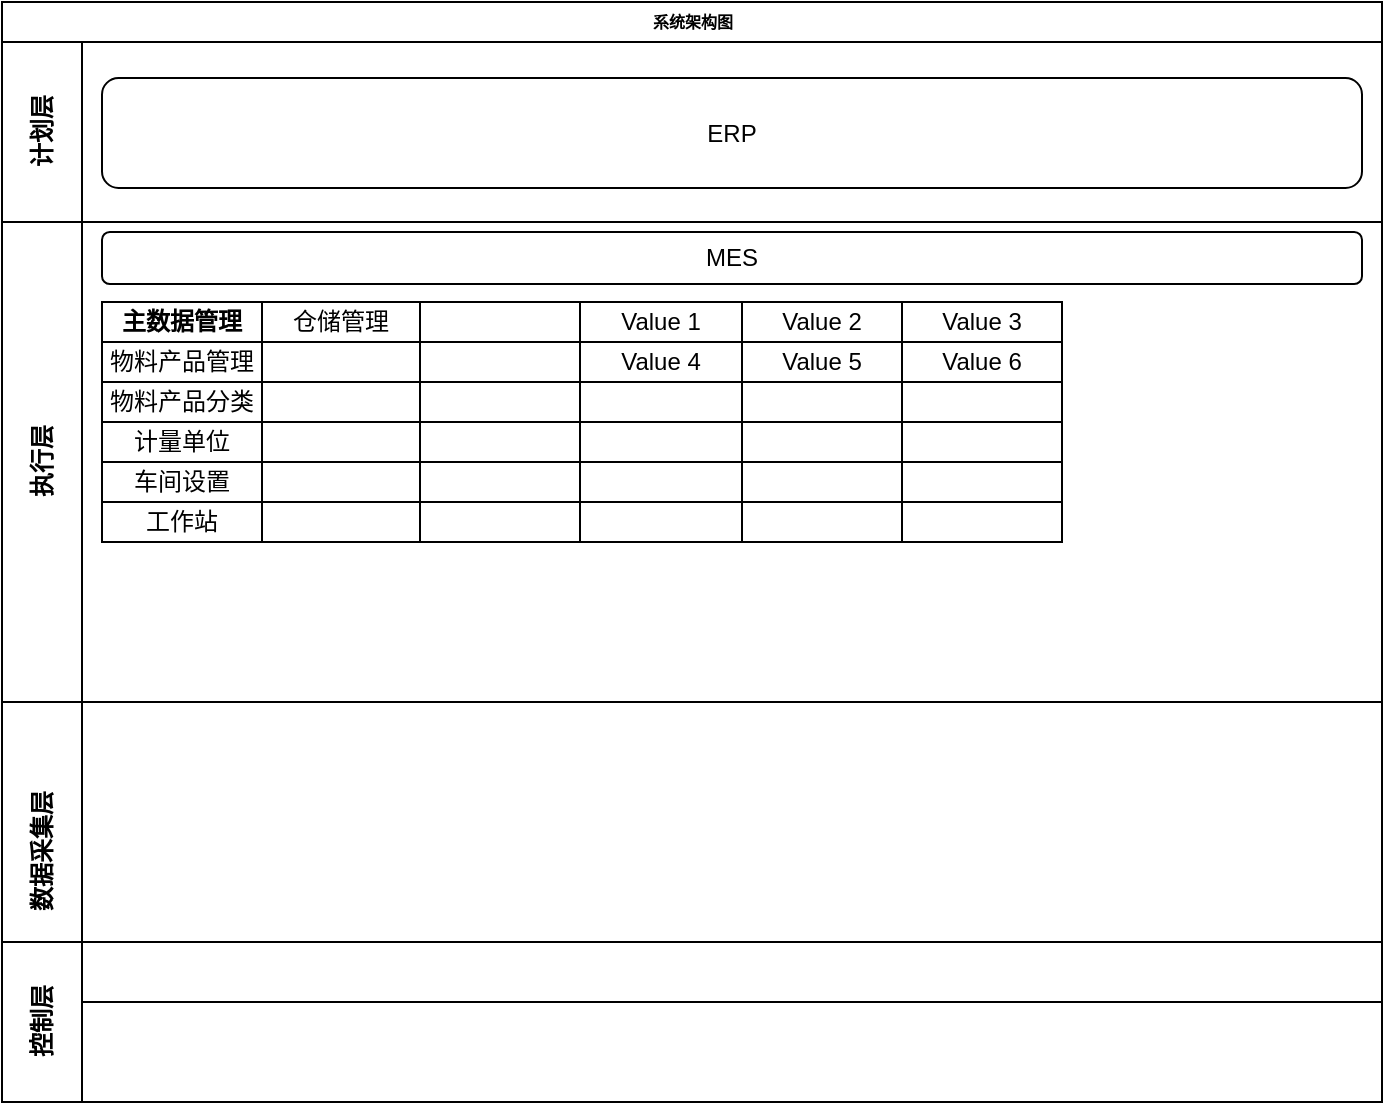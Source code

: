 <mxfile version="21.2.1" type="github">
  <diagram name="Page-1" id="c7488fd3-1785-93aa-aadb-54a6760d102a">
    <mxGraphModel dx="875" dy="465" grid="1" gridSize="10" guides="1" tooltips="1" connect="1" arrows="1" fold="1" page="1" pageScale="1" pageWidth="1100" pageHeight="850" background="none" math="0" shadow="0">
      <root>
        <mxCell id="0" />
        <mxCell id="1" parent="0" />
        <mxCell id="2b4e8129b02d487f-1" value="系统架构图" style="swimlane;html=1;childLayout=stackLayout;horizontal=1;startSize=20;horizontalStack=0;rounded=0;shadow=0;labelBackgroundColor=none;strokeWidth=1;fontFamily=Verdana;fontSize=8;align=center;" parent="1" vertex="1">
          <mxGeometry x="180" y="70" width="690" height="500" as="geometry" />
        </mxCell>
        <mxCell id="2b4e8129b02d487f-2" value="计划层" style="swimlane;html=1;startSize=40;horizontal=0;align=center;" parent="2b4e8129b02d487f-1" vertex="1">
          <mxGeometry y="20" width="690" height="90" as="geometry" />
        </mxCell>
        <mxCell id="jEixtRFuUvfLuJaJq4XK-9" value="ERP" style="rounded=1;whiteSpace=wrap;html=1;" vertex="1" parent="2b4e8129b02d487f-2">
          <mxGeometry x="50" y="18" width="630" height="55" as="geometry" />
        </mxCell>
        <mxCell id="2b4e8129b02d487f-3" value="执行层" style="swimlane;html=1;startSize=40;horizontal=0;" parent="2b4e8129b02d487f-1" vertex="1">
          <mxGeometry y="110" width="690" height="240" as="geometry" />
        </mxCell>
        <mxCell id="jEixtRFuUvfLuJaJq4XK-10" value="MES" style="rounded=1;whiteSpace=wrap;html=1;" vertex="1" parent="2b4e8129b02d487f-3">
          <mxGeometry x="50" y="5" width="630" height="26" as="geometry" />
        </mxCell>
        <mxCell id="jEixtRFuUvfLuJaJq4XK-14" value="" style="childLayout=tableLayout;recursiveResize=0;shadow=0;fillColor=none;" vertex="1" parent="2b4e8129b02d487f-3">
          <mxGeometry x="50" y="40" width="480" height="120" as="geometry" />
        </mxCell>
        <mxCell id="jEixtRFuUvfLuJaJq4XK-15" value="" style="shape=tableRow;horizontal=0;startSize=0;swimlaneHead=0;swimlaneBody=0;top=0;left=0;bottom=0;right=0;dropTarget=0;collapsible=0;recursiveResize=0;expand=0;fontStyle=0;fillColor=none;strokeColor=inherit;" vertex="1" parent="jEixtRFuUvfLuJaJq4XK-14">
          <mxGeometry width="480" height="20" as="geometry" />
        </mxCell>
        <mxCell id="jEixtRFuUvfLuJaJq4XK-31" value="主数据管理" style="connectable=0;recursiveResize=0;strokeColor=inherit;fillColor=none;align=center;whiteSpace=wrap;html=1;fontStyle=1" vertex="1" parent="jEixtRFuUvfLuJaJq4XK-15">
          <mxGeometry width="80" height="20" as="geometry">
            <mxRectangle width="80" height="20" as="alternateBounds" />
          </mxGeometry>
        </mxCell>
        <mxCell id="jEixtRFuUvfLuJaJq4XK-29" value="仓储管理" style="connectable=0;recursiveResize=0;strokeColor=inherit;fillColor=none;align=center;whiteSpace=wrap;html=1;" vertex="1" parent="jEixtRFuUvfLuJaJq4XK-15">
          <mxGeometry x="80" width="79" height="20" as="geometry">
            <mxRectangle width="79" height="20" as="alternateBounds" />
          </mxGeometry>
        </mxCell>
        <mxCell id="jEixtRFuUvfLuJaJq4XK-27" style="connectable=0;recursiveResize=0;strokeColor=inherit;fillColor=none;align=center;whiteSpace=wrap;html=1;" vertex="1" parent="jEixtRFuUvfLuJaJq4XK-15">
          <mxGeometry x="159" width="80" height="20" as="geometry">
            <mxRectangle width="80" height="20" as="alternateBounds" />
          </mxGeometry>
        </mxCell>
        <mxCell id="jEixtRFuUvfLuJaJq4XK-16" value="Value 1" style="connectable=0;recursiveResize=0;strokeColor=inherit;fillColor=none;align=center;whiteSpace=wrap;html=1;" vertex="1" parent="jEixtRFuUvfLuJaJq4XK-15">
          <mxGeometry x="239" width="81" height="20" as="geometry">
            <mxRectangle width="81" height="20" as="alternateBounds" />
          </mxGeometry>
        </mxCell>
        <mxCell id="jEixtRFuUvfLuJaJq4XK-17" value="Value 2" style="connectable=0;recursiveResize=0;strokeColor=inherit;fillColor=none;align=center;whiteSpace=wrap;html=1;" vertex="1" parent="jEixtRFuUvfLuJaJq4XK-15">
          <mxGeometry x="320" width="80" height="20" as="geometry">
            <mxRectangle width="80" height="20" as="alternateBounds" />
          </mxGeometry>
        </mxCell>
        <mxCell id="jEixtRFuUvfLuJaJq4XK-18" value="Value 3" style="connectable=0;recursiveResize=0;strokeColor=inherit;fillColor=none;align=center;whiteSpace=wrap;html=1;" vertex="1" parent="jEixtRFuUvfLuJaJq4XK-15">
          <mxGeometry x="400" width="80" height="20" as="geometry">
            <mxRectangle width="80" height="20" as="alternateBounds" />
          </mxGeometry>
        </mxCell>
        <mxCell id="jEixtRFuUvfLuJaJq4XK-19" style="shape=tableRow;horizontal=0;startSize=0;swimlaneHead=0;swimlaneBody=0;top=0;left=0;bottom=0;right=0;dropTarget=0;collapsible=0;recursiveResize=0;expand=0;fontStyle=0;fillColor=none;strokeColor=inherit;" vertex="1" parent="jEixtRFuUvfLuJaJq4XK-14">
          <mxGeometry y="20" width="480" height="20" as="geometry" />
        </mxCell>
        <mxCell id="jEixtRFuUvfLuJaJq4XK-32" value="物料产品管理" style="connectable=0;recursiveResize=0;strokeColor=inherit;fillColor=none;align=center;whiteSpace=wrap;html=1;" vertex="1" parent="jEixtRFuUvfLuJaJq4XK-19">
          <mxGeometry width="80" height="20" as="geometry">
            <mxRectangle width="80" height="20" as="alternateBounds" />
          </mxGeometry>
        </mxCell>
        <mxCell id="jEixtRFuUvfLuJaJq4XK-30" style="connectable=0;recursiveResize=0;strokeColor=inherit;fillColor=none;align=center;whiteSpace=wrap;html=1;" vertex="1" parent="jEixtRFuUvfLuJaJq4XK-19">
          <mxGeometry x="80" width="79" height="20" as="geometry">
            <mxRectangle width="79" height="20" as="alternateBounds" />
          </mxGeometry>
        </mxCell>
        <mxCell id="jEixtRFuUvfLuJaJq4XK-28" style="connectable=0;recursiveResize=0;strokeColor=inherit;fillColor=none;align=center;whiteSpace=wrap;html=1;" vertex="1" parent="jEixtRFuUvfLuJaJq4XK-19">
          <mxGeometry x="159" width="80" height="20" as="geometry">
            <mxRectangle width="80" height="20" as="alternateBounds" />
          </mxGeometry>
        </mxCell>
        <mxCell id="jEixtRFuUvfLuJaJq4XK-20" value="Value 4" style="connectable=0;recursiveResize=0;strokeColor=inherit;fillColor=none;align=center;whiteSpace=wrap;html=1;" vertex="1" parent="jEixtRFuUvfLuJaJq4XK-19">
          <mxGeometry x="239" width="81" height="20" as="geometry">
            <mxRectangle width="81" height="20" as="alternateBounds" />
          </mxGeometry>
        </mxCell>
        <mxCell id="jEixtRFuUvfLuJaJq4XK-21" value="Value 5" style="connectable=0;recursiveResize=0;strokeColor=inherit;fillColor=none;align=center;whiteSpace=wrap;html=1;" vertex="1" parent="jEixtRFuUvfLuJaJq4XK-19">
          <mxGeometry x="320" width="80" height="20" as="geometry">
            <mxRectangle width="80" height="20" as="alternateBounds" />
          </mxGeometry>
        </mxCell>
        <mxCell id="jEixtRFuUvfLuJaJq4XK-22" value="Value 6" style="connectable=0;recursiveResize=0;strokeColor=inherit;fillColor=none;align=center;whiteSpace=wrap;html=1;" vertex="1" parent="jEixtRFuUvfLuJaJq4XK-19">
          <mxGeometry x="400" width="80" height="20" as="geometry">
            <mxRectangle width="80" height="20" as="alternateBounds" />
          </mxGeometry>
        </mxCell>
        <mxCell id="jEixtRFuUvfLuJaJq4XK-33" style="shape=tableRow;horizontal=0;startSize=0;swimlaneHead=0;swimlaneBody=0;top=0;left=0;bottom=0;right=0;dropTarget=0;collapsible=0;recursiveResize=0;expand=0;fontStyle=0;fillColor=none;strokeColor=inherit;" vertex="1" parent="jEixtRFuUvfLuJaJq4XK-14">
          <mxGeometry y="40" width="480" height="20" as="geometry" />
        </mxCell>
        <mxCell id="jEixtRFuUvfLuJaJq4XK-34" value="物料产品分类" style="connectable=0;recursiveResize=0;strokeColor=inherit;fillColor=none;align=center;whiteSpace=wrap;html=1;" vertex="1" parent="jEixtRFuUvfLuJaJq4XK-33">
          <mxGeometry width="80" height="20" as="geometry">
            <mxRectangle width="80" height="20" as="alternateBounds" />
          </mxGeometry>
        </mxCell>
        <mxCell id="jEixtRFuUvfLuJaJq4XK-35" style="connectable=0;recursiveResize=0;strokeColor=inherit;fillColor=none;align=center;whiteSpace=wrap;html=1;" vertex="1" parent="jEixtRFuUvfLuJaJq4XK-33">
          <mxGeometry x="80" width="79" height="20" as="geometry">
            <mxRectangle width="79" height="20" as="alternateBounds" />
          </mxGeometry>
        </mxCell>
        <mxCell id="jEixtRFuUvfLuJaJq4XK-36" style="connectable=0;recursiveResize=0;strokeColor=inherit;fillColor=none;align=center;whiteSpace=wrap;html=1;" vertex="1" parent="jEixtRFuUvfLuJaJq4XK-33">
          <mxGeometry x="159" width="80" height="20" as="geometry">
            <mxRectangle width="80" height="20" as="alternateBounds" />
          </mxGeometry>
        </mxCell>
        <mxCell id="jEixtRFuUvfLuJaJq4XK-37" style="connectable=0;recursiveResize=0;strokeColor=inherit;fillColor=none;align=center;whiteSpace=wrap;html=1;" vertex="1" parent="jEixtRFuUvfLuJaJq4XK-33">
          <mxGeometry x="239" width="81" height="20" as="geometry">
            <mxRectangle width="81" height="20" as="alternateBounds" />
          </mxGeometry>
        </mxCell>
        <mxCell id="jEixtRFuUvfLuJaJq4XK-38" style="connectable=0;recursiveResize=0;strokeColor=inherit;fillColor=none;align=center;whiteSpace=wrap;html=1;" vertex="1" parent="jEixtRFuUvfLuJaJq4XK-33">
          <mxGeometry x="320" width="80" height="20" as="geometry">
            <mxRectangle width="80" height="20" as="alternateBounds" />
          </mxGeometry>
        </mxCell>
        <mxCell id="jEixtRFuUvfLuJaJq4XK-39" style="connectable=0;recursiveResize=0;strokeColor=inherit;fillColor=none;align=center;whiteSpace=wrap;html=1;" vertex="1" parent="jEixtRFuUvfLuJaJq4XK-33">
          <mxGeometry x="400" width="80" height="20" as="geometry">
            <mxRectangle width="80" height="20" as="alternateBounds" />
          </mxGeometry>
        </mxCell>
        <mxCell id="jEixtRFuUvfLuJaJq4XK-40" style="shape=tableRow;horizontal=0;startSize=0;swimlaneHead=0;swimlaneBody=0;top=0;left=0;bottom=0;right=0;dropTarget=0;collapsible=0;recursiveResize=0;expand=0;fontStyle=0;fillColor=none;strokeColor=inherit;" vertex="1" parent="jEixtRFuUvfLuJaJq4XK-14">
          <mxGeometry y="60" width="480" height="20" as="geometry" />
        </mxCell>
        <mxCell id="jEixtRFuUvfLuJaJq4XK-41" value="计量单位" style="connectable=0;recursiveResize=0;strokeColor=inherit;fillColor=none;align=center;whiteSpace=wrap;html=1;" vertex="1" parent="jEixtRFuUvfLuJaJq4XK-40">
          <mxGeometry width="80" height="20" as="geometry">
            <mxRectangle width="80" height="20" as="alternateBounds" />
          </mxGeometry>
        </mxCell>
        <mxCell id="jEixtRFuUvfLuJaJq4XK-42" style="connectable=0;recursiveResize=0;strokeColor=inherit;fillColor=none;align=center;whiteSpace=wrap;html=1;" vertex="1" parent="jEixtRFuUvfLuJaJq4XK-40">
          <mxGeometry x="80" width="79" height="20" as="geometry">
            <mxRectangle width="79" height="20" as="alternateBounds" />
          </mxGeometry>
        </mxCell>
        <mxCell id="jEixtRFuUvfLuJaJq4XK-43" style="connectable=0;recursiveResize=0;strokeColor=inherit;fillColor=none;align=center;whiteSpace=wrap;html=1;" vertex="1" parent="jEixtRFuUvfLuJaJq4XK-40">
          <mxGeometry x="159" width="80" height="20" as="geometry">
            <mxRectangle width="80" height="20" as="alternateBounds" />
          </mxGeometry>
        </mxCell>
        <mxCell id="jEixtRFuUvfLuJaJq4XK-44" style="connectable=0;recursiveResize=0;strokeColor=inherit;fillColor=none;align=center;whiteSpace=wrap;html=1;" vertex="1" parent="jEixtRFuUvfLuJaJq4XK-40">
          <mxGeometry x="239" width="81" height="20" as="geometry">
            <mxRectangle width="81" height="20" as="alternateBounds" />
          </mxGeometry>
        </mxCell>
        <mxCell id="jEixtRFuUvfLuJaJq4XK-45" style="connectable=0;recursiveResize=0;strokeColor=inherit;fillColor=none;align=center;whiteSpace=wrap;html=1;" vertex="1" parent="jEixtRFuUvfLuJaJq4XK-40">
          <mxGeometry x="320" width="80" height="20" as="geometry">
            <mxRectangle width="80" height="20" as="alternateBounds" />
          </mxGeometry>
        </mxCell>
        <mxCell id="jEixtRFuUvfLuJaJq4XK-46" style="connectable=0;recursiveResize=0;strokeColor=inherit;fillColor=none;align=center;whiteSpace=wrap;html=1;" vertex="1" parent="jEixtRFuUvfLuJaJq4XK-40">
          <mxGeometry x="400" width="80" height="20" as="geometry">
            <mxRectangle width="80" height="20" as="alternateBounds" />
          </mxGeometry>
        </mxCell>
        <mxCell id="jEixtRFuUvfLuJaJq4XK-54" style="shape=tableRow;horizontal=0;startSize=0;swimlaneHead=0;swimlaneBody=0;top=0;left=0;bottom=0;right=0;dropTarget=0;collapsible=0;recursiveResize=0;expand=0;fontStyle=0;fillColor=none;strokeColor=inherit;" vertex="1" parent="jEixtRFuUvfLuJaJq4XK-14">
          <mxGeometry y="80" width="480" height="20" as="geometry" />
        </mxCell>
        <mxCell id="jEixtRFuUvfLuJaJq4XK-55" value="车间设置" style="connectable=0;recursiveResize=0;strokeColor=inherit;fillColor=none;align=center;whiteSpace=wrap;html=1;" vertex="1" parent="jEixtRFuUvfLuJaJq4XK-54">
          <mxGeometry width="80" height="20" as="geometry">
            <mxRectangle width="80" height="20" as="alternateBounds" />
          </mxGeometry>
        </mxCell>
        <mxCell id="jEixtRFuUvfLuJaJq4XK-56" style="connectable=0;recursiveResize=0;strokeColor=inherit;fillColor=none;align=center;whiteSpace=wrap;html=1;" vertex="1" parent="jEixtRFuUvfLuJaJq4XK-54">
          <mxGeometry x="80" width="79" height="20" as="geometry">
            <mxRectangle width="79" height="20" as="alternateBounds" />
          </mxGeometry>
        </mxCell>
        <mxCell id="jEixtRFuUvfLuJaJq4XK-57" style="connectable=0;recursiveResize=0;strokeColor=inherit;fillColor=none;align=center;whiteSpace=wrap;html=1;" vertex="1" parent="jEixtRFuUvfLuJaJq4XK-54">
          <mxGeometry x="159" width="80" height="20" as="geometry">
            <mxRectangle width="80" height="20" as="alternateBounds" />
          </mxGeometry>
        </mxCell>
        <mxCell id="jEixtRFuUvfLuJaJq4XK-58" style="connectable=0;recursiveResize=0;strokeColor=inherit;fillColor=none;align=center;whiteSpace=wrap;html=1;" vertex="1" parent="jEixtRFuUvfLuJaJq4XK-54">
          <mxGeometry x="239" width="81" height="20" as="geometry">
            <mxRectangle width="81" height="20" as="alternateBounds" />
          </mxGeometry>
        </mxCell>
        <mxCell id="jEixtRFuUvfLuJaJq4XK-59" style="connectable=0;recursiveResize=0;strokeColor=inherit;fillColor=none;align=center;whiteSpace=wrap;html=1;" vertex="1" parent="jEixtRFuUvfLuJaJq4XK-54">
          <mxGeometry x="320" width="80" height="20" as="geometry">
            <mxRectangle width="80" height="20" as="alternateBounds" />
          </mxGeometry>
        </mxCell>
        <mxCell id="jEixtRFuUvfLuJaJq4XK-60" style="connectable=0;recursiveResize=0;strokeColor=inherit;fillColor=none;align=center;whiteSpace=wrap;html=1;" vertex="1" parent="jEixtRFuUvfLuJaJq4XK-54">
          <mxGeometry x="400" width="80" height="20" as="geometry">
            <mxRectangle width="80" height="20" as="alternateBounds" />
          </mxGeometry>
        </mxCell>
        <mxCell id="jEixtRFuUvfLuJaJq4XK-47" style="shape=tableRow;horizontal=0;startSize=0;swimlaneHead=0;swimlaneBody=0;top=0;left=0;bottom=0;right=0;dropTarget=0;collapsible=0;recursiveResize=0;expand=0;fontStyle=0;fillColor=none;strokeColor=inherit;" vertex="1" parent="jEixtRFuUvfLuJaJq4XK-14">
          <mxGeometry y="100" width="480" height="20" as="geometry" />
        </mxCell>
        <mxCell id="jEixtRFuUvfLuJaJq4XK-48" value="工作站" style="connectable=0;recursiveResize=0;strokeColor=inherit;fillColor=none;align=center;whiteSpace=wrap;html=1;" vertex="1" parent="jEixtRFuUvfLuJaJq4XK-47">
          <mxGeometry width="80" height="20" as="geometry">
            <mxRectangle width="80" height="20" as="alternateBounds" />
          </mxGeometry>
        </mxCell>
        <mxCell id="jEixtRFuUvfLuJaJq4XK-49" style="connectable=0;recursiveResize=0;strokeColor=inherit;fillColor=none;align=center;whiteSpace=wrap;html=1;" vertex="1" parent="jEixtRFuUvfLuJaJq4XK-47">
          <mxGeometry x="80" width="79" height="20" as="geometry">
            <mxRectangle width="79" height="20" as="alternateBounds" />
          </mxGeometry>
        </mxCell>
        <mxCell id="jEixtRFuUvfLuJaJq4XK-50" style="connectable=0;recursiveResize=0;strokeColor=inherit;fillColor=none;align=center;whiteSpace=wrap;html=1;" vertex="1" parent="jEixtRFuUvfLuJaJq4XK-47">
          <mxGeometry x="159" width="80" height="20" as="geometry">
            <mxRectangle width="80" height="20" as="alternateBounds" />
          </mxGeometry>
        </mxCell>
        <mxCell id="jEixtRFuUvfLuJaJq4XK-51" style="connectable=0;recursiveResize=0;strokeColor=inherit;fillColor=none;align=center;whiteSpace=wrap;html=1;" vertex="1" parent="jEixtRFuUvfLuJaJq4XK-47">
          <mxGeometry x="239" width="81" height="20" as="geometry">
            <mxRectangle width="81" height="20" as="alternateBounds" />
          </mxGeometry>
        </mxCell>
        <mxCell id="jEixtRFuUvfLuJaJq4XK-52" style="connectable=0;recursiveResize=0;strokeColor=inherit;fillColor=none;align=center;whiteSpace=wrap;html=1;" vertex="1" parent="jEixtRFuUvfLuJaJq4XK-47">
          <mxGeometry x="320" width="80" height="20" as="geometry">
            <mxRectangle width="80" height="20" as="alternateBounds" />
          </mxGeometry>
        </mxCell>
        <mxCell id="jEixtRFuUvfLuJaJq4XK-53" style="connectable=0;recursiveResize=0;strokeColor=inherit;fillColor=none;align=center;whiteSpace=wrap;html=1;" vertex="1" parent="jEixtRFuUvfLuJaJq4XK-47">
          <mxGeometry x="400" width="80" height="20" as="geometry">
            <mxRectangle width="80" height="20" as="alternateBounds" />
          </mxGeometry>
        </mxCell>
        <mxCell id="2b4e8129b02d487f-4" value="数据采集层" style="swimlane;html=1;startSize=40;horizontal=0;" parent="2b4e8129b02d487f-1" vertex="1">
          <mxGeometry y="350" width="690" height="150" as="geometry" />
        </mxCell>
        <mxCell id="jEixtRFuUvfLuJaJq4XK-1" value="控制层" style="swimlane;html=1;startSize=40;horizontal=0;" vertex="1" parent="1">
          <mxGeometry x="180" y="540" width="690" height="80" as="geometry" />
        </mxCell>
      </root>
    </mxGraphModel>
  </diagram>
</mxfile>
